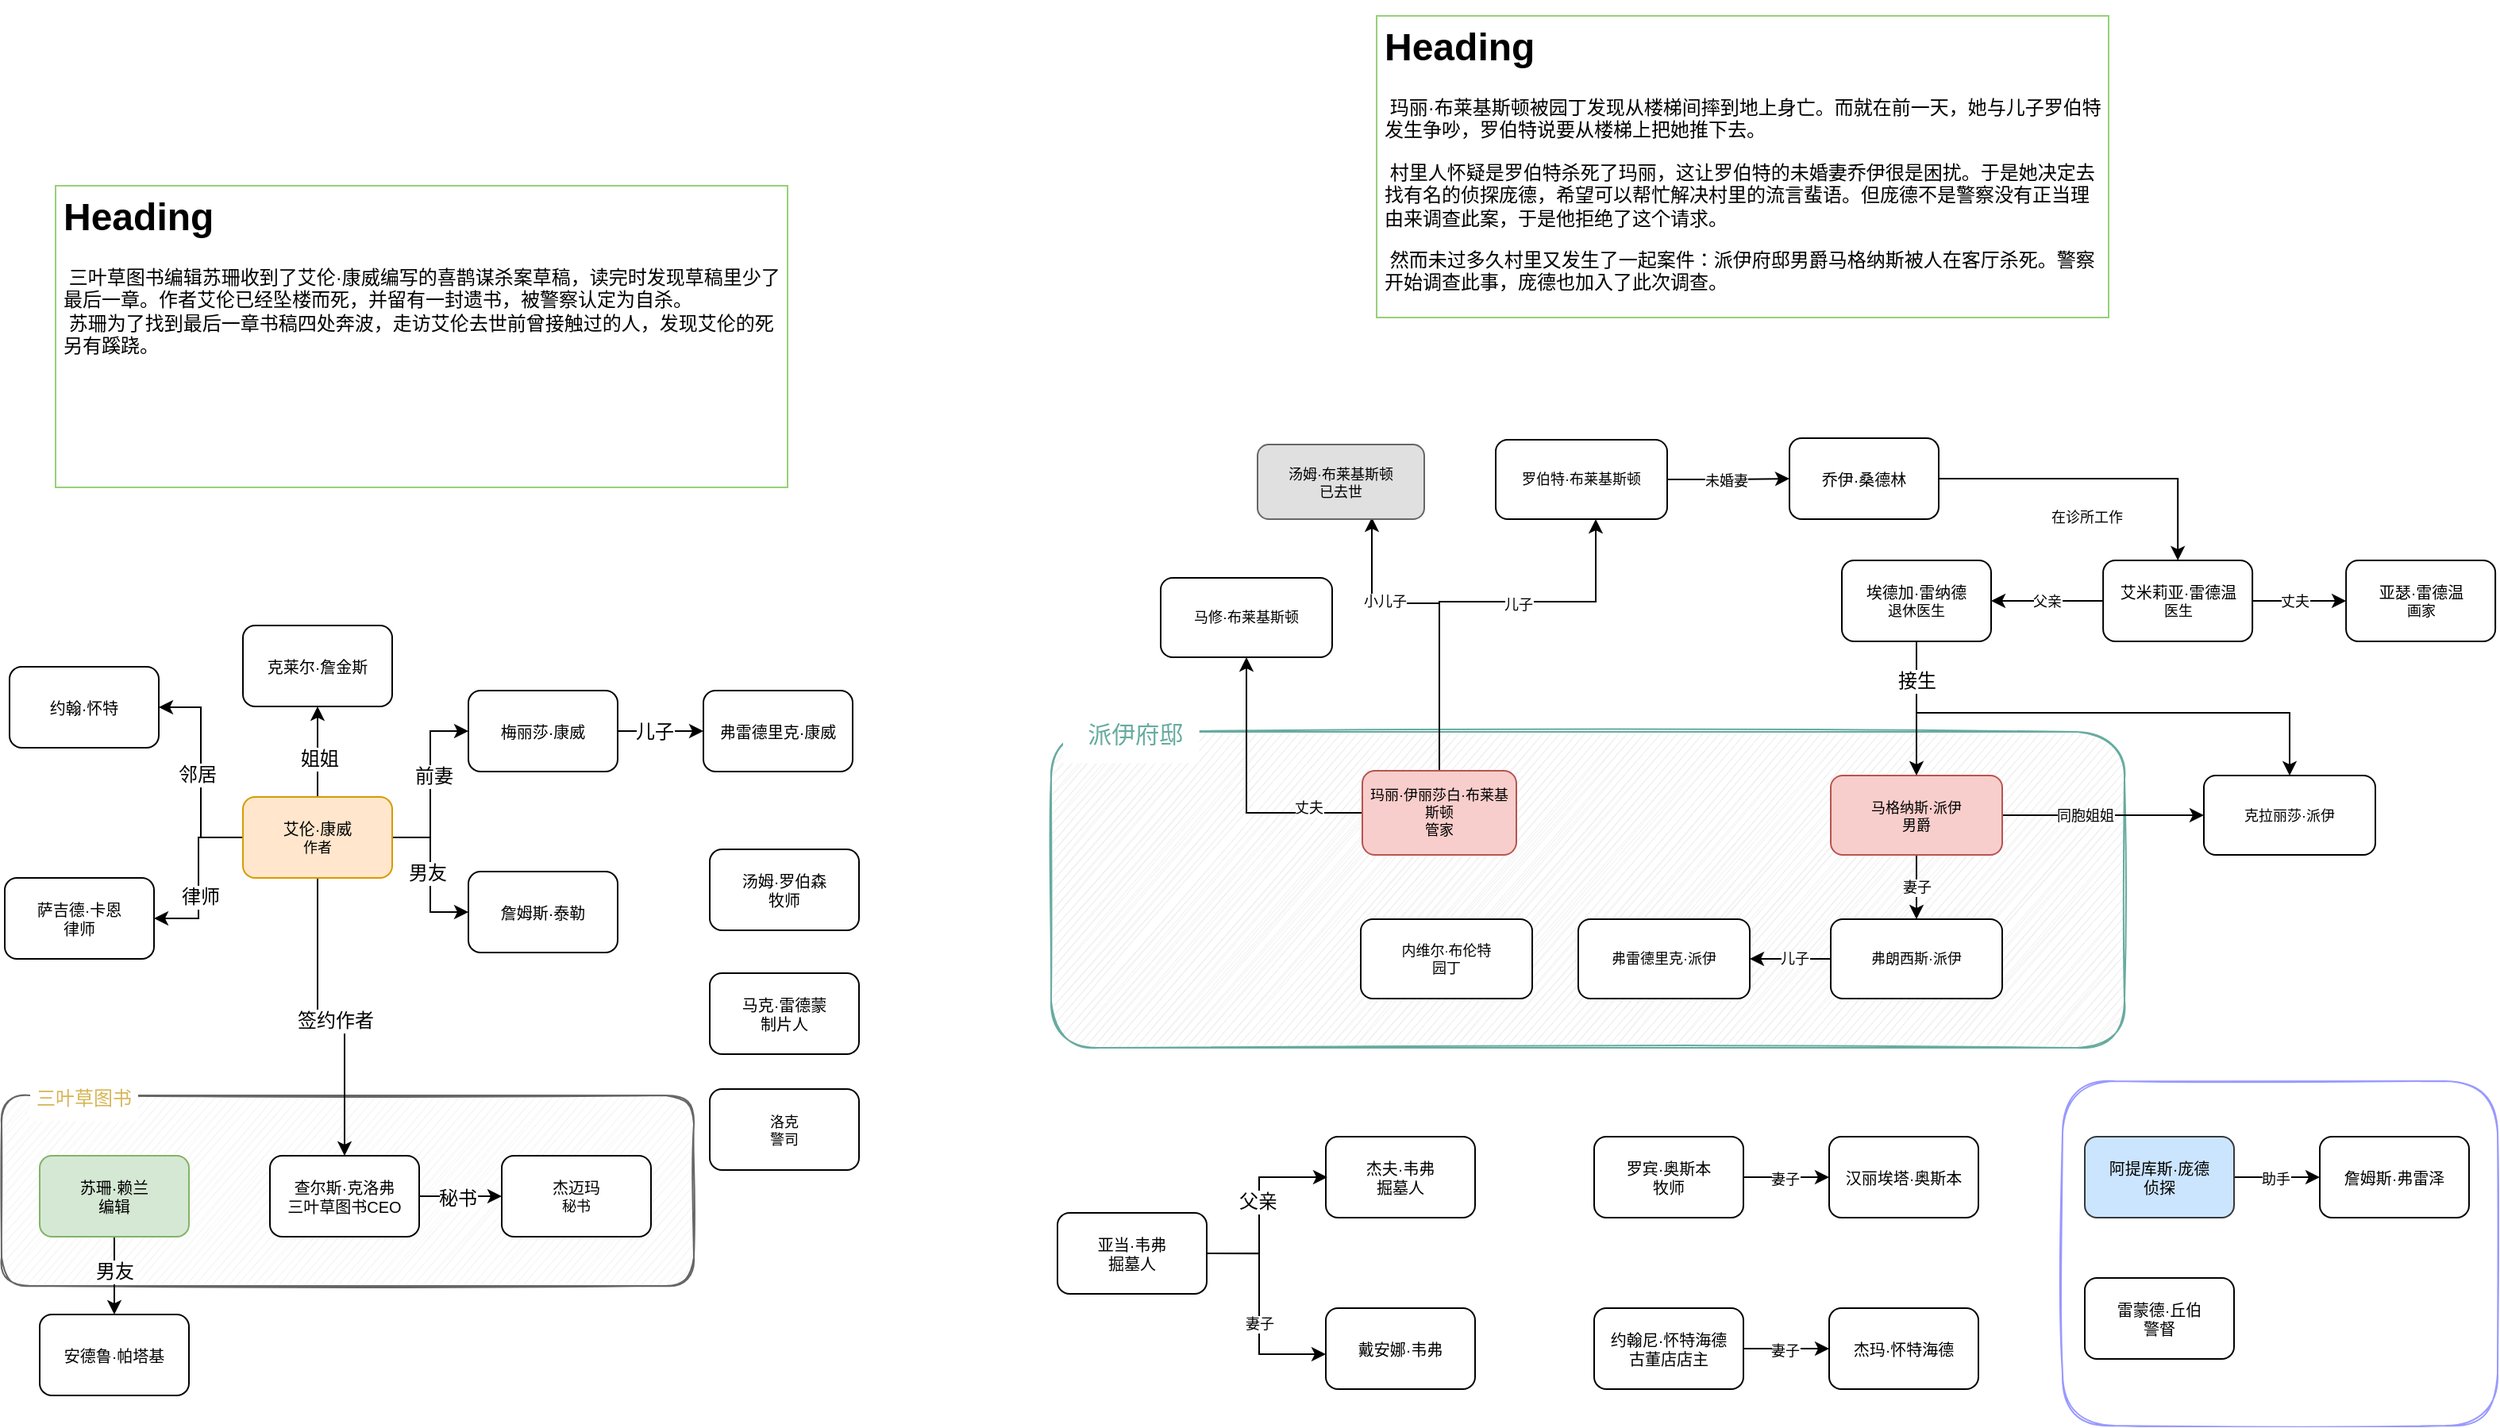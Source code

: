 <mxfile version="16.4.7" type="github">
  <diagram id="kHkTU6xeaGpGSH-ghrDY" name="Page-1">
    <mxGraphModel dx="2148" dy="864" grid="0" gridSize="10" guides="1" tooltips="1" connect="1" arrows="1" fold="1" page="1" pageScale="1" pageWidth="827" pageHeight="1169" math="0" shadow="0">
      <root>
        <mxCell id="0" />
        <mxCell id="1" parent="0" />
        <mxCell id="qSFVLpms0hrkaBnBQ-_W-104" value="" style="rounded=1;whiteSpace=wrap;html=1;shadow=0;glass=0;labelBackgroundColor=none;sketch=1;fontSize=12;strokeColor=#666666;fillColor=#f5f5f5;fontColor=#333333;" parent="1" vertex="1">
          <mxGeometry x="-797" y="733" width="436" height="120" as="geometry" />
        </mxCell>
        <mxCell id="qSFVLpms0hrkaBnBQ-_W-75" value="" style="rounded=1;whiteSpace=wrap;html=1;shadow=0;glass=0;labelBackgroundColor=none;sketch=1;fontSize=12;fontColor=#000000;strokeColor=#9999FF;fillColor=default;gradientColor=none;" parent="1" vertex="1">
          <mxGeometry x="501" y="724" width="274" height="217" as="geometry" />
        </mxCell>
        <mxCell id="qSFVLpms0hrkaBnBQ-_W-59" value="" style="rounded=1;whiteSpace=wrap;html=1;shadow=0;glass=0;labelBackgroundColor=none;sketch=1;fontSize=9;fillColor=#eeeeee;strokeColor=#67AB9F;fontColor=#67AB9F;" parent="1" vertex="1">
          <mxGeometry x="-136" y="504" width="676" height="199" as="geometry" />
        </mxCell>
        <mxCell id="qSFVLpms0hrkaBnBQ-_W-4" value="" style="edgeStyle=orthogonalEdgeStyle;rounded=0;orthogonalLoop=1;jettySize=auto;html=1;fontSize=9;" parent="1" source="qSFVLpms0hrkaBnBQ-_W-1" target="qSFVLpms0hrkaBnBQ-_W-3" edge="1">
          <mxGeometry relative="1" as="geometry" />
        </mxCell>
        <mxCell id="qSFVLpms0hrkaBnBQ-_W-5" value="妻子" style="edgeLabel;html=1;align=center;verticalAlign=middle;resizable=0;points=[];fontSize=9;" parent="qSFVLpms0hrkaBnBQ-_W-4" vertex="1" connectable="0">
          <mxGeometry x="0.061" y="-1" relative="1" as="geometry">
            <mxPoint x="1" y="-1" as="offset" />
          </mxGeometry>
        </mxCell>
        <mxCell id="qSFVLpms0hrkaBnBQ-_W-10" value="" style="edgeStyle=orthogonalEdgeStyle;rounded=0;orthogonalLoop=1;jettySize=auto;html=1;fontSize=9;" parent="1" source="qSFVLpms0hrkaBnBQ-_W-1" target="qSFVLpms0hrkaBnBQ-_W-9" edge="1">
          <mxGeometry relative="1" as="geometry" />
        </mxCell>
        <mxCell id="qSFVLpms0hrkaBnBQ-_W-11" value="同胞姐姐" style="edgeLabel;html=1;align=center;verticalAlign=middle;resizable=0;points=[];fontSize=9;" parent="qSFVLpms0hrkaBnBQ-_W-10" vertex="1" connectable="0">
          <mxGeometry x="-0.18" relative="1" as="geometry">
            <mxPoint as="offset" />
          </mxGeometry>
        </mxCell>
        <mxCell id="qSFVLpms0hrkaBnBQ-_W-1" value="&lt;span style=&quot;text-align: left; font-size: 9px;&quot;&gt;马格纳斯·派伊&lt;br style=&quot;font-size: 9px;&quot;&gt;男爵&lt;br style=&quot;font-size: 9px;&quot;&gt;&lt;/span&gt;" style="rounded=1;whiteSpace=wrap;html=1;sketch=0;fillColor=#f8cecc;strokeColor=#b85450;shadow=0;glass=0;fontSize=9;" parent="1" vertex="1">
          <mxGeometry x="355" y="531.5" width="108" height="50" as="geometry" />
        </mxCell>
        <mxCell id="qSFVLpms0hrkaBnBQ-_W-7" value="" style="edgeStyle=orthogonalEdgeStyle;rounded=0;orthogonalLoop=1;jettySize=auto;html=1;fontSize=9;" parent="1" source="qSFVLpms0hrkaBnBQ-_W-3" target="qSFVLpms0hrkaBnBQ-_W-6" edge="1">
          <mxGeometry relative="1" as="geometry" />
        </mxCell>
        <mxCell id="qSFVLpms0hrkaBnBQ-_W-8" value="儿子" style="edgeLabel;html=1;align=center;verticalAlign=middle;resizable=0;points=[];fontSize=9;" parent="qSFVLpms0hrkaBnBQ-_W-7" vertex="1" connectable="0">
          <mxGeometry x="-0.102" y="3" relative="1" as="geometry">
            <mxPoint y="-3" as="offset" />
          </mxGeometry>
        </mxCell>
        <mxCell id="qSFVLpms0hrkaBnBQ-_W-3" value="&lt;span style=&quot;text-align: left; font-size: 9px;&quot;&gt;弗朗西斯·派伊&lt;br style=&quot;font-size: 9px;&quot;&gt;&lt;/span&gt;" style="rounded=1;whiteSpace=wrap;html=1;sketch=0;shadow=0;glass=0;fontSize=9;" parent="1" vertex="1">
          <mxGeometry x="355" y="622" width="108" height="50" as="geometry" />
        </mxCell>
        <mxCell id="qSFVLpms0hrkaBnBQ-_W-6" value="&lt;span style=&quot;text-align: left; font-size: 9px;&quot;&gt;弗雷德里克·派伊&lt;br style=&quot;font-size: 9px;&quot;&gt;&lt;/span&gt;" style="rounded=1;whiteSpace=wrap;html=1;sketch=0;shadow=0;glass=0;fontSize=9;" parent="1" vertex="1">
          <mxGeometry x="196" y="622" width="108" height="50" as="geometry" />
        </mxCell>
        <mxCell id="qSFVLpms0hrkaBnBQ-_W-9" value="&lt;span style=&quot;text-align: left; font-size: 9px;&quot;&gt;克拉丽莎·派伊&lt;br style=&quot;font-size: 9px;&quot;&gt;&lt;/span&gt;" style="rounded=1;whiteSpace=wrap;html=1;sketch=0;shadow=0;glass=0;fontSize=9;" parent="1" vertex="1">
          <mxGeometry x="590" y="531.5" width="108" height="50" as="geometry" />
        </mxCell>
        <mxCell id="qSFVLpms0hrkaBnBQ-_W-16" value="" style="edgeStyle=orthogonalEdgeStyle;rounded=0;orthogonalLoop=1;jettySize=auto;html=1;fontSize=9;" parent="1" source="qSFVLpms0hrkaBnBQ-_W-12" target="qSFVLpms0hrkaBnBQ-_W-13" edge="1">
          <mxGeometry relative="1" as="geometry" />
        </mxCell>
        <mxCell id="qSFVLpms0hrkaBnBQ-_W-17" value="丈夫" style="edgeLabel;html=1;align=center;verticalAlign=middle;resizable=0;points=[];fontSize=9;" parent="qSFVLpms0hrkaBnBQ-_W-16" vertex="1" connectable="0">
          <mxGeometry x="-0.131" y="2" relative="1" as="geometry">
            <mxPoint x="41" y="-2" as="offset" />
          </mxGeometry>
        </mxCell>
        <mxCell id="qSFVLpms0hrkaBnBQ-_W-19" value="" style="edgeStyle=orthogonalEdgeStyle;rounded=0;orthogonalLoop=1;jettySize=auto;html=1;fontSize=9;" parent="1" source="qSFVLpms0hrkaBnBQ-_W-12" target="qSFVLpms0hrkaBnBQ-_W-14" edge="1">
          <mxGeometry relative="1" as="geometry">
            <Array as="points">
              <mxPoint x="109" y="422" />
              <mxPoint x="207" y="422" />
            </Array>
          </mxGeometry>
        </mxCell>
        <mxCell id="qSFVLpms0hrkaBnBQ-_W-20" value="儿子" style="edgeLabel;html=1;align=center;verticalAlign=middle;resizable=0;points=[];fontSize=9;" parent="qSFVLpms0hrkaBnBQ-_W-19" vertex="1" connectable="0">
          <mxGeometry x="-0.051" y="-2" relative="1" as="geometry">
            <mxPoint x="34" as="offset" />
          </mxGeometry>
        </mxCell>
        <mxCell id="qSFVLpms0hrkaBnBQ-_W-61" style="edgeStyle=orthogonalEdgeStyle;rounded=0;orthogonalLoop=1;jettySize=auto;html=1;fontSize=9;fontColor=default;" parent="1" source="qSFVLpms0hrkaBnBQ-_W-12" edge="1">
          <mxGeometry relative="1" as="geometry">
            <mxPoint x="66" y="369" as="targetPoint" />
            <Array as="points">
              <mxPoint x="109" y="423" />
              <mxPoint x="66" y="423" />
            </Array>
          </mxGeometry>
        </mxCell>
        <mxCell id="qSFVLpms0hrkaBnBQ-_W-62" value="小儿子" style="edgeLabel;html=1;align=center;verticalAlign=middle;resizable=0;points=[];fontSize=9;fontColor=default;" parent="qSFVLpms0hrkaBnBQ-_W-61" vertex="1" connectable="0">
          <mxGeometry x="0.18" y="-5" relative="1" as="geometry">
            <mxPoint x="-21" y="4" as="offset" />
          </mxGeometry>
        </mxCell>
        <mxCell id="qSFVLpms0hrkaBnBQ-_W-12" value="&lt;span style=&quot;text-align: left; font-size: 9px;&quot;&gt;玛丽·伊丽莎白·布莱基斯顿&lt;br style=&quot;font-size: 9px;&quot;&gt;管家&lt;br style=&quot;font-size: 9px;&quot;&gt;&lt;/span&gt;" style="rounded=1;whiteSpace=wrap;html=1;sketch=0;fillColor=#f8cecc;strokeColor=#b85450;shadow=0;glass=0;fontColor=default;fontSize=9;" parent="1" vertex="1">
          <mxGeometry x="60" y="528.5" width="97" height="53" as="geometry" />
        </mxCell>
        <mxCell id="qSFVLpms0hrkaBnBQ-_W-13" value="&lt;span style=&quot;text-align: left; font-size: 9px;&quot;&gt;马修·布莱基斯顿&lt;br style=&quot;font-size: 9px;&quot;&gt;&lt;/span&gt;" style="rounded=1;whiteSpace=wrap;html=1;sketch=0;shadow=0;glass=0;fontSize=9;" parent="1" vertex="1">
          <mxGeometry x="-67" y="407" width="108" height="50" as="geometry" />
        </mxCell>
        <mxCell id="qSFVLpms0hrkaBnBQ-_W-29" value="" style="edgeStyle=orthogonalEdgeStyle;rounded=0;orthogonalLoop=1;jettySize=auto;html=1;fontSize=9;fontColor=default;" parent="1" source="qSFVLpms0hrkaBnBQ-_W-14" target="qSFVLpms0hrkaBnBQ-_W-28" edge="1">
          <mxGeometry relative="1" as="geometry" />
        </mxCell>
        <mxCell id="qSFVLpms0hrkaBnBQ-_W-30" value="未婚妻" style="edgeLabel;html=1;align=center;verticalAlign=middle;resizable=0;points=[];fontSize=9;fontColor=default;" parent="qSFVLpms0hrkaBnBQ-_W-29" vertex="1" connectable="0">
          <mxGeometry x="0.148" y="-2" relative="1" as="geometry">
            <mxPoint x="-7" y="-1" as="offset" />
          </mxGeometry>
        </mxCell>
        <mxCell id="qSFVLpms0hrkaBnBQ-_W-14" value="&lt;span style=&quot;text-align: left; font-size: 9px;&quot;&gt;罗伯特·布莱基斯顿&lt;br style=&quot;font-size: 9px;&quot;&gt;&lt;/span&gt;" style="rounded=1;whiteSpace=wrap;html=1;sketch=0;shadow=0;glass=0;fontSize=9;" parent="1" vertex="1">
          <mxGeometry x="144" y="320" width="108" height="50" as="geometry" />
        </mxCell>
        <mxCell id="qSFVLpms0hrkaBnBQ-_W-15" value="&lt;span style=&quot;text-align: left; font-size: 9px;&quot;&gt;汤姆·布莱基斯顿&lt;br style=&quot;font-size: 9px;&quot;&gt;已去世&lt;br style=&quot;font-size: 9px;&quot;&gt;&lt;/span&gt;" style="rounded=1;whiteSpace=wrap;html=1;sketch=0;fillColor=#E0E0E0;strokeColor=#666666;shadow=0;glass=0;gradientColor=none;fontSize=9;" parent="1" vertex="1">
          <mxGeometry x="-6" y="323" width="105" height="47" as="geometry" />
        </mxCell>
        <mxCell id="qSFVLpms0hrkaBnBQ-_W-21" value="&lt;span style=&quot;font-family: &amp;quot;helvetica neue&amp;quot;, helvetica, arial, &amp;quot;pingfang sc&amp;quot;, &amp;quot;hiragino sans gb&amp;quot;, &amp;quot;heiti sc&amp;quot;, &amp;quot;microsoft yahei&amp;quot;, &amp;quot;wenquanyi micro hei&amp;quot;, sans-serif; font-size: 9px; text-indent: 40px;&quot;&gt;内维尔·布伦特&lt;br style=&quot;font-size: 9px;&quot;&gt;&lt;/span&gt;&lt;span style=&quot;text-align: left; font-size: 9px;&quot;&gt;园丁&lt;br style=&quot;font-size: 9px;&quot;&gt;&lt;/span&gt;" style="rounded=1;whiteSpace=wrap;html=1;sketch=0;shadow=0;glass=0;fontSize=9;fontColor=default;labelBackgroundColor=none;" parent="1" vertex="1">
          <mxGeometry x="59" y="622" width="108" height="50" as="geometry" />
        </mxCell>
        <mxCell id="qSFVLpms0hrkaBnBQ-_W-22" value="&lt;span style=&quot;text-align: left&quot;&gt;&lt;font size=&quot;1&quot;&gt;杰夫·韦弗&lt;br&gt;掘墓人&lt;/font&gt;&lt;br style=&quot;font-size: 9px&quot;&gt;&lt;/span&gt;" style="rounded=1;whiteSpace=wrap;html=1;sketch=0;shadow=0;glass=0;fontSize=9;" parent="1" vertex="1">
          <mxGeometry x="37" y="759" width="94" height="51" as="geometry" />
        </mxCell>
        <mxCell id="qSFVLpms0hrkaBnBQ-_W-26" value="" style="edgeStyle=orthogonalEdgeStyle;rounded=0;orthogonalLoop=1;jettySize=auto;html=1;fontSize=9;fontColor=default;" parent="1" source="qSFVLpms0hrkaBnBQ-_W-23" target="qSFVLpms0hrkaBnBQ-_W-24" edge="1">
          <mxGeometry relative="1" as="geometry">
            <Array as="points">
              <mxPoint x="-5" y="833" />
              <mxPoint x="-5" y="896" />
            </Array>
          </mxGeometry>
        </mxCell>
        <mxCell id="qSFVLpms0hrkaBnBQ-_W-27" value="妻子" style="edgeLabel;html=1;align=center;verticalAlign=middle;resizable=0;points=[];fontSize=9;fontColor=default;" parent="qSFVLpms0hrkaBnBQ-_W-26" vertex="1" connectable="0">
          <mxGeometry x="0.226" y="1" relative="1" as="geometry">
            <mxPoint x="-1" y="-8" as="offset" />
          </mxGeometry>
        </mxCell>
        <mxCell id="qSFVLpms0hrkaBnBQ-_W-67" style="edgeStyle=orthogonalEdgeStyle;rounded=0;orthogonalLoop=1;jettySize=auto;html=1;entryX=0;entryY=0.5;entryDx=0;entryDy=0;fontSize=12;fontColor=#67AB9F;" parent="1" edge="1">
          <mxGeometry relative="1" as="geometry">
            <mxPoint x="-37.0" y="832.556" as="sourcePoint" />
            <mxPoint x="38" y="784.5" as="targetPoint" />
            <Array as="points">
              <mxPoint x="-5" y="833" />
              <mxPoint x="-5" y="785" />
            </Array>
          </mxGeometry>
        </mxCell>
        <mxCell id="qSFVLpms0hrkaBnBQ-_W-68" value="父亲" style="edgeLabel;html=1;align=center;verticalAlign=middle;resizable=0;points=[];fontSize=12;fontColor=#000000;" parent="qSFVLpms0hrkaBnBQ-_W-67" vertex="1" connectable="0">
          <mxGeometry x="0.039" y="1" relative="1" as="geometry">
            <mxPoint y="-1" as="offset" />
          </mxGeometry>
        </mxCell>
        <mxCell id="qSFVLpms0hrkaBnBQ-_W-23" value="&lt;span style=&quot;text-align: left&quot;&gt;&lt;font size=&quot;1&quot;&gt;亚当·韦弗&lt;br&gt;掘墓人&lt;/font&gt;&lt;br style=&quot;font-size: 9px&quot;&gt;&lt;/span&gt;" style="rounded=1;whiteSpace=wrap;html=1;sketch=0;shadow=0;glass=0;fontSize=9;" parent="1" vertex="1">
          <mxGeometry x="-132" y="807" width="94" height="51" as="geometry" />
        </mxCell>
        <mxCell id="qSFVLpms0hrkaBnBQ-_W-24" value="&lt;span style=&quot;text-align: left&quot;&gt;&lt;font size=&quot;1&quot;&gt;戴安娜·韦弗&lt;/font&gt;&lt;br style=&quot;font-size: 9px&quot;&gt;&lt;/span&gt;" style="rounded=1;whiteSpace=wrap;html=1;sketch=0;shadow=0;glass=0;fontSize=9;" parent="1" vertex="1">
          <mxGeometry x="37" y="867" width="94" height="51" as="geometry" />
        </mxCell>
        <mxCell id="qSFVLpms0hrkaBnBQ-_W-48" style="edgeStyle=orthogonalEdgeStyle;rounded=0;orthogonalLoop=1;jettySize=auto;html=1;fontSize=9;fontColor=default;" parent="1" source="qSFVLpms0hrkaBnBQ-_W-28" target="qSFVLpms0hrkaBnBQ-_W-37" edge="1">
          <mxGeometry relative="1" as="geometry" />
        </mxCell>
        <mxCell id="qSFVLpms0hrkaBnBQ-_W-49" value="在诊所工作" style="edgeLabel;html=1;align=center;verticalAlign=middle;resizable=0;points=[];fontSize=9;fontColor=default;" parent="qSFVLpms0hrkaBnBQ-_W-48" vertex="1" connectable="0">
          <mxGeometry x="-0.054" y="3" relative="1" as="geometry">
            <mxPoint x="-3" y="27" as="offset" />
          </mxGeometry>
        </mxCell>
        <mxCell id="qSFVLpms0hrkaBnBQ-_W-28" value="&lt;span style=&quot;text-align: left&quot;&gt;&lt;font size=&quot;1&quot;&gt;乔伊·桑德林&lt;/font&gt;&lt;br style=&quot;font-size: 9px&quot;&gt;&lt;/span&gt;" style="rounded=1;whiteSpace=wrap;html=1;sketch=0;shadow=0;glass=0;fontSize=9;" parent="1" vertex="1">
          <mxGeometry x="329" y="319" width="94" height="51" as="geometry" />
        </mxCell>
        <mxCell id="qSFVLpms0hrkaBnBQ-_W-33" value="" style="edgeStyle=orthogonalEdgeStyle;rounded=0;orthogonalLoop=1;jettySize=auto;html=1;fontSize=9;fontColor=default;" parent="1" source="qSFVLpms0hrkaBnBQ-_W-35" target="qSFVLpms0hrkaBnBQ-_W-36" edge="1">
          <mxGeometry relative="1" as="geometry" />
        </mxCell>
        <mxCell id="qSFVLpms0hrkaBnBQ-_W-34" value="妻子" style="edgeLabel;html=1;align=center;verticalAlign=middle;resizable=0;points=[];fontSize=9;fontColor=default;" parent="qSFVLpms0hrkaBnBQ-_W-33" vertex="1" connectable="0">
          <mxGeometry x="0.226" y="1" relative="1" as="geometry">
            <mxPoint x="-7" y="2" as="offset" />
          </mxGeometry>
        </mxCell>
        <mxCell id="qSFVLpms0hrkaBnBQ-_W-35" value="&lt;span style=&quot;text-align: left&quot;&gt;&lt;font size=&quot;1&quot;&gt;罗宾·奥斯本&lt;br&gt;牧师&lt;/font&gt;&lt;br style=&quot;font-size: 9px&quot;&gt;&lt;/span&gt;" style="rounded=1;whiteSpace=wrap;html=1;sketch=0;shadow=0;glass=0;fontSize=9;" parent="1" vertex="1">
          <mxGeometry x="206" y="759" width="94" height="51" as="geometry" />
        </mxCell>
        <mxCell id="qSFVLpms0hrkaBnBQ-_W-36" value="&lt;span style=&quot;text-align: left&quot;&gt;&lt;font size=&quot;1&quot;&gt;汉丽埃塔·奥斯本&lt;/font&gt;&lt;br style=&quot;font-size: 9px&quot;&gt;&lt;/span&gt;" style="rounded=1;whiteSpace=wrap;html=1;sketch=0;shadow=0;glass=0;fontSize=9;" parent="1" vertex="1">
          <mxGeometry x="354" y="759" width="94" height="51" as="geometry" />
        </mxCell>
        <mxCell id="qSFVLpms0hrkaBnBQ-_W-39" value="" style="edgeStyle=orthogonalEdgeStyle;rounded=0;orthogonalLoop=1;jettySize=auto;html=1;fontSize=9;fontColor=default;" parent="1" source="qSFVLpms0hrkaBnBQ-_W-37" target="qSFVLpms0hrkaBnBQ-_W-38" edge="1">
          <mxGeometry relative="1" as="geometry" />
        </mxCell>
        <mxCell id="qSFVLpms0hrkaBnBQ-_W-43" value="父亲" style="edgeLabel;html=1;align=center;verticalAlign=middle;resizable=0;points=[];fontSize=9;fontColor=default;" parent="qSFVLpms0hrkaBnBQ-_W-39" vertex="1" connectable="0">
          <mxGeometry x="0.048" y="2" relative="1" as="geometry">
            <mxPoint x="1" y="-2" as="offset" />
          </mxGeometry>
        </mxCell>
        <mxCell id="qSFVLpms0hrkaBnBQ-_W-41" value="" style="edgeStyle=orthogonalEdgeStyle;rounded=0;orthogonalLoop=1;jettySize=auto;html=1;fontSize=9;fontColor=default;" parent="1" source="qSFVLpms0hrkaBnBQ-_W-37" target="qSFVLpms0hrkaBnBQ-_W-40" edge="1">
          <mxGeometry relative="1" as="geometry" />
        </mxCell>
        <mxCell id="qSFVLpms0hrkaBnBQ-_W-42" value="丈夫" style="edgeLabel;html=1;align=center;verticalAlign=middle;resizable=0;points=[];fontSize=9;fontColor=default;" parent="qSFVLpms0hrkaBnBQ-_W-41" vertex="1" connectable="0">
          <mxGeometry x="-0.205" y="-1" relative="1" as="geometry">
            <mxPoint x="3" y="-1" as="offset" />
          </mxGeometry>
        </mxCell>
        <mxCell id="qSFVLpms0hrkaBnBQ-_W-37" value="&lt;span style=&quot;text-align: left&quot;&gt;&lt;font size=&quot;1&quot;&gt;艾米莉亚·雷德温&lt;br&gt;&lt;/font&gt;医生&lt;br style=&quot;font-size: 9px&quot;&gt;&lt;/span&gt;" style="rounded=1;whiteSpace=wrap;html=1;sketch=0;shadow=0;glass=0;fontSize=9;" parent="1" vertex="1">
          <mxGeometry x="526.56" y="396" width="94" height="51" as="geometry" />
        </mxCell>
        <mxCell id="qSFVLpms0hrkaBnBQ-_W-50" value="" style="edgeStyle=orthogonalEdgeStyle;rounded=0;orthogonalLoop=1;jettySize=auto;html=1;fontSize=9;fontColor=default;" parent="1" source="qSFVLpms0hrkaBnBQ-_W-38" target="qSFVLpms0hrkaBnBQ-_W-1" edge="1">
          <mxGeometry relative="1" as="geometry" />
        </mxCell>
        <mxCell id="qSFVLpms0hrkaBnBQ-_W-65" style="edgeStyle=orthogonalEdgeStyle;rounded=0;orthogonalLoop=1;jettySize=auto;html=1;fontSize=15;fontColor=default;" parent="1" source="qSFVLpms0hrkaBnBQ-_W-38" target="qSFVLpms0hrkaBnBQ-_W-9" edge="1">
          <mxGeometry relative="1" as="geometry">
            <Array as="points">
              <mxPoint x="409" y="492" />
              <mxPoint x="644" y="492" />
            </Array>
          </mxGeometry>
        </mxCell>
        <mxCell id="qSFVLpms0hrkaBnBQ-_W-66" value="接生" style="edgeLabel;html=1;align=center;verticalAlign=middle;resizable=0;points=[];fontSize=12;fontColor=default;" parent="qSFVLpms0hrkaBnBQ-_W-65" vertex="1" connectable="0">
          <mxGeometry x="-0.929" y="2" relative="1" as="geometry">
            <mxPoint x="-2" y="13" as="offset" />
          </mxGeometry>
        </mxCell>
        <mxCell id="qSFVLpms0hrkaBnBQ-_W-38" value="&lt;span style=&quot;text-align: left&quot;&gt;&lt;font size=&quot;1&quot;&gt;埃德加·雷纳德&lt;br&gt;&lt;/font&gt;退休医生&lt;br style=&quot;font-size: 9px&quot;&gt;&lt;/span&gt;" style="rounded=1;whiteSpace=wrap;html=1;sketch=0;shadow=0;glass=0;fontSize=9;" parent="1" vertex="1">
          <mxGeometry x="362" y="396" width="94" height="51" as="geometry" />
        </mxCell>
        <mxCell id="qSFVLpms0hrkaBnBQ-_W-40" value="&lt;span style=&quot;text-align: left&quot;&gt;&lt;font size=&quot;1&quot;&gt;亚瑟·雷德温&lt;br&gt;&lt;/font&gt;画家&lt;br style=&quot;font-size: 9px&quot;&gt;&lt;/span&gt;" style="rounded=1;whiteSpace=wrap;html=1;sketch=0;shadow=0;glass=0;fontSize=9;" parent="1" vertex="1">
          <mxGeometry x="679.56" y="396" width="94" height="51" as="geometry" />
        </mxCell>
        <mxCell id="qSFVLpms0hrkaBnBQ-_W-44" value="" style="edgeStyle=orthogonalEdgeStyle;rounded=0;orthogonalLoop=1;jettySize=auto;html=1;fontSize=9;fontColor=default;" parent="1" source="qSFVLpms0hrkaBnBQ-_W-46" target="qSFVLpms0hrkaBnBQ-_W-47" edge="1">
          <mxGeometry relative="1" as="geometry" />
        </mxCell>
        <mxCell id="qSFVLpms0hrkaBnBQ-_W-45" value="妻子" style="edgeLabel;html=1;align=center;verticalAlign=middle;resizable=0;points=[];fontSize=9;fontColor=default;" parent="qSFVLpms0hrkaBnBQ-_W-44" vertex="1" connectable="0">
          <mxGeometry x="0.226" y="1" relative="1" as="geometry">
            <mxPoint x="-7" y="2" as="offset" />
          </mxGeometry>
        </mxCell>
        <mxCell id="qSFVLpms0hrkaBnBQ-_W-46" value="&lt;span style=&quot;text-align: left&quot;&gt;&lt;font size=&quot;1&quot;&gt;约翰尼·怀特海德&lt;br&gt;古董店店主&lt;/font&gt;&lt;br style=&quot;font-size: 9px&quot;&gt;&lt;/span&gt;" style="rounded=1;whiteSpace=wrap;html=1;sketch=0;shadow=0;glass=0;fontSize=9;" parent="1" vertex="1">
          <mxGeometry x="206" y="867" width="94" height="51" as="geometry" />
        </mxCell>
        <mxCell id="qSFVLpms0hrkaBnBQ-_W-47" value="&lt;span style=&quot;text-align: left&quot;&gt;&lt;font size=&quot;1&quot;&gt;杰玛·怀特海德&lt;/font&gt;&lt;br style=&quot;font-size: 9px&quot;&gt;&lt;/span&gt;" style="rounded=1;whiteSpace=wrap;html=1;sketch=0;shadow=0;glass=0;fontSize=9;" parent="1" vertex="1">
          <mxGeometry x="354" y="867" width="94" height="51" as="geometry" />
        </mxCell>
        <mxCell id="qSFVLpms0hrkaBnBQ-_W-63" value="&amp;nbsp;派伊府邸" style="text;html=1;align=center;verticalAlign=middle;whiteSpace=wrap;rounded=0;shadow=0;glass=0;labelBackgroundColor=none;sketch=1;fontSize=15;fillColor=default;fontColor=#67AB9F;" parent="1" vertex="1">
          <mxGeometry x="-128" y="488" width="86" height="34" as="geometry" />
        </mxCell>
        <mxCell id="qSFVLpms0hrkaBnBQ-_W-70" value="" style="edgeStyle=orthogonalEdgeStyle;rounded=0;orthogonalLoop=1;jettySize=auto;html=1;fontSize=9;fontColor=default;" parent="1" source="qSFVLpms0hrkaBnBQ-_W-72" target="qSFVLpms0hrkaBnBQ-_W-73" edge="1">
          <mxGeometry relative="1" as="geometry" />
        </mxCell>
        <mxCell id="qSFVLpms0hrkaBnBQ-_W-71" value="助手" style="edgeLabel;html=1;align=center;verticalAlign=middle;resizable=0;points=[];fontSize=9;fontColor=default;" parent="qSFVLpms0hrkaBnBQ-_W-70" vertex="1" connectable="0">
          <mxGeometry x="0.226" y="1" relative="1" as="geometry">
            <mxPoint x="-7" y="2" as="offset" />
          </mxGeometry>
        </mxCell>
        <mxCell id="qSFVLpms0hrkaBnBQ-_W-72" value="&lt;span style=&quot;text-align: left&quot;&gt;&lt;font size=&quot;1&quot;&gt;阿提库斯·庞德&lt;br&gt;侦探&lt;/font&gt;&lt;br style=&quot;font-size: 9px&quot;&gt;&lt;/span&gt;" style="rounded=1;whiteSpace=wrap;html=1;sketch=0;shadow=0;glass=0;fontSize=9;fillColor=#cce5ff;strokeColor=#36393d;" parent="1" vertex="1">
          <mxGeometry x="515" y="759" width="94" height="51" as="geometry" />
        </mxCell>
        <mxCell id="qSFVLpms0hrkaBnBQ-_W-73" value="&lt;span style=&quot;text-align: left&quot;&gt;&lt;font size=&quot;1&quot;&gt;詹姆斯·弗雷泽&lt;/font&gt;&lt;br style=&quot;font-size: 9px&quot;&gt;&lt;/span&gt;" style="rounded=1;whiteSpace=wrap;html=1;sketch=0;shadow=0;glass=0;fontSize=9;" parent="1" vertex="1">
          <mxGeometry x="663" y="759" width="94" height="51" as="geometry" />
        </mxCell>
        <mxCell id="qSFVLpms0hrkaBnBQ-_W-74" value="&lt;span style=&quot;text-align: left&quot;&gt;&lt;font size=&quot;1&quot;&gt;雷蒙德·丘伯&lt;br&gt;警督&lt;/font&gt;&lt;br style=&quot;font-size: 9px&quot;&gt;&lt;/span&gt;" style="rounded=1;whiteSpace=wrap;html=1;sketch=0;shadow=0;glass=0;fontSize=9;" parent="1" vertex="1">
          <mxGeometry x="515" y="848" width="94" height="51" as="geometry" />
        </mxCell>
        <mxCell id="qSFVLpms0hrkaBnBQ-_W-78" style="edgeStyle=orthogonalEdgeStyle;rounded=0;orthogonalLoop=1;jettySize=auto;html=1;entryX=0;entryY=0.5;entryDx=0;entryDy=0;fontSize=12;fontColor=#000000;" parent="1" source="qSFVLpms0hrkaBnBQ-_W-76" target="qSFVLpms0hrkaBnBQ-_W-77" edge="1">
          <mxGeometry relative="1" as="geometry" />
        </mxCell>
        <mxCell id="qSFVLpms0hrkaBnBQ-_W-82" value="前妻" style="edgeLabel;html=1;align=center;verticalAlign=middle;resizable=0;points=[];fontSize=12;fontColor=#000000;" parent="qSFVLpms0hrkaBnBQ-_W-78" vertex="1" connectable="0">
          <mxGeometry x="0.093" y="-2" relative="1" as="geometry">
            <mxPoint as="offset" />
          </mxGeometry>
        </mxCell>
        <mxCell id="qSFVLpms0hrkaBnBQ-_W-81" style="edgeStyle=orthogonalEdgeStyle;rounded=0;orthogonalLoop=1;jettySize=auto;html=1;entryX=0;entryY=0.5;entryDx=0;entryDy=0;fontSize=12;fontColor=#000000;" parent="1" source="qSFVLpms0hrkaBnBQ-_W-76" target="qSFVLpms0hrkaBnBQ-_W-80" edge="1">
          <mxGeometry relative="1" as="geometry" />
        </mxCell>
        <mxCell id="qSFVLpms0hrkaBnBQ-_W-83" value="男友" style="edgeLabel;html=1;align=center;verticalAlign=middle;resizable=0;points=[];fontSize=12;fontColor=#000000;" parent="qSFVLpms0hrkaBnBQ-_W-81" vertex="1" connectable="0">
          <mxGeometry x="-0.032" y="-2" relative="1" as="geometry">
            <mxPoint as="offset" />
          </mxGeometry>
        </mxCell>
        <mxCell id="qSFVLpms0hrkaBnBQ-_W-84" value="" style="edgeStyle=orthogonalEdgeStyle;rounded=0;orthogonalLoop=1;jettySize=auto;html=1;fontSize=12;fontColor=#000000;" parent="1" source="qSFVLpms0hrkaBnBQ-_W-76" target="qSFVLpms0hrkaBnBQ-_W-79" edge="1">
          <mxGeometry relative="1" as="geometry" />
        </mxCell>
        <mxCell id="qSFVLpms0hrkaBnBQ-_W-85" value="姐姐" style="edgeLabel;html=1;align=center;verticalAlign=middle;resizable=0;points=[];fontSize=12;fontColor=#000000;" parent="qSFVLpms0hrkaBnBQ-_W-84" vertex="1" connectable="0">
          <mxGeometry x="-0.158" y="-1" relative="1" as="geometry">
            <mxPoint as="offset" />
          </mxGeometry>
        </mxCell>
        <mxCell id="qSFVLpms0hrkaBnBQ-_W-98" value="" style="edgeStyle=orthogonalEdgeStyle;rounded=0;orthogonalLoop=1;jettySize=auto;html=1;fontSize=12;fontColor=#000000;entryX=1;entryY=0.5;entryDx=0;entryDy=0;" parent="1" source="qSFVLpms0hrkaBnBQ-_W-76" target="qSFVLpms0hrkaBnBQ-_W-97" edge="1">
          <mxGeometry relative="1" as="geometry" />
        </mxCell>
        <mxCell id="qSFVLpms0hrkaBnBQ-_W-99" value="邻居" style="edgeLabel;html=1;align=center;verticalAlign=middle;resizable=0;points=[];fontSize=12;fontColor=#000000;" parent="qSFVLpms0hrkaBnBQ-_W-98" vertex="1" connectable="0">
          <mxGeometry x="-0.053" y="3" relative="1" as="geometry">
            <mxPoint y="-2" as="offset" />
          </mxGeometry>
        </mxCell>
        <mxCell id="qSFVLpms0hrkaBnBQ-_W-108" style="edgeStyle=orthogonalEdgeStyle;rounded=0;orthogonalLoop=1;jettySize=auto;html=1;entryX=1;entryY=0.5;entryDx=0;entryDy=0;fontSize=12;fontColor=#000000;" parent="1" source="qSFVLpms0hrkaBnBQ-_W-76" target="qSFVLpms0hrkaBnBQ-_W-101" edge="1">
          <mxGeometry relative="1" as="geometry" />
        </mxCell>
        <mxCell id="qSFVLpms0hrkaBnBQ-_W-109" value="律师" style="edgeLabel;html=1;align=center;verticalAlign=middle;resizable=0;points=[];fontSize=12;fontColor=#000000;" parent="qSFVLpms0hrkaBnBQ-_W-108" vertex="1" connectable="0">
          <mxGeometry x="0.218" y="1" relative="1" as="geometry">
            <mxPoint as="offset" />
          </mxGeometry>
        </mxCell>
        <mxCell id="qSFVLpms0hrkaBnBQ-_W-111" style="edgeStyle=orthogonalEdgeStyle;rounded=0;orthogonalLoop=1;jettySize=auto;html=1;fontSize=12;fontColor=#000000;" parent="1" source="qSFVLpms0hrkaBnBQ-_W-76" target="qSFVLpms0hrkaBnBQ-_W-89" edge="1">
          <mxGeometry relative="1" as="geometry" />
        </mxCell>
        <mxCell id="qSFVLpms0hrkaBnBQ-_W-112" value="签约作者" style="edgeLabel;html=1;align=center;verticalAlign=middle;resizable=0;points=[];fontSize=12;fontColor=#000000;" parent="qSFVLpms0hrkaBnBQ-_W-111" vertex="1" connectable="0">
          <mxGeometry x="0.013" y="-2" relative="1" as="geometry">
            <mxPoint x="1" as="offset" />
          </mxGeometry>
        </mxCell>
        <mxCell id="qSFVLpms0hrkaBnBQ-_W-76" value="&lt;span style=&quot;text-align: left&quot;&gt;&lt;font size=&quot;1&quot;&gt;艾伦·康威&lt;br&gt;&lt;/font&gt;作者&lt;br style=&quot;font-size: 9px&quot;&gt;&lt;/span&gt;" style="rounded=1;whiteSpace=wrap;html=1;sketch=0;shadow=0;glass=0;fontSize=9;fillColor=#ffe6cc;strokeColor=#d79b00;" parent="1" vertex="1">
          <mxGeometry x="-645" y="545" width="94" height="51" as="geometry" />
        </mxCell>
        <mxCell id="qSFVLpms0hrkaBnBQ-_W-87" value="" style="edgeStyle=orthogonalEdgeStyle;rounded=0;orthogonalLoop=1;jettySize=auto;html=1;fontSize=12;fontColor=#000000;" parent="1" source="qSFVLpms0hrkaBnBQ-_W-77" target="qSFVLpms0hrkaBnBQ-_W-86" edge="1">
          <mxGeometry relative="1" as="geometry" />
        </mxCell>
        <mxCell id="qSFVLpms0hrkaBnBQ-_W-88" value="儿子" style="edgeLabel;html=1;align=center;verticalAlign=middle;resizable=0;points=[];fontSize=12;fontColor=#000000;" parent="qSFVLpms0hrkaBnBQ-_W-87" vertex="1" connectable="0">
          <mxGeometry x="-0.278" y="-1" relative="1" as="geometry">
            <mxPoint x="3" y="-1" as="offset" />
          </mxGeometry>
        </mxCell>
        <mxCell id="qSFVLpms0hrkaBnBQ-_W-77" value="&lt;span style=&quot;text-align: left&quot;&gt;&lt;font size=&quot;1&quot;&gt;梅丽莎·康威&lt;/font&gt;&lt;br style=&quot;font-size: 9px&quot;&gt;&lt;/span&gt;" style="rounded=1;whiteSpace=wrap;html=1;sketch=0;shadow=0;glass=0;fontSize=9;" parent="1" vertex="1">
          <mxGeometry x="-503" y="478" width="94" height="51" as="geometry" />
        </mxCell>
        <mxCell id="qSFVLpms0hrkaBnBQ-_W-79" value="&lt;span style=&quot;text-align: left&quot;&gt;&lt;font size=&quot;1&quot;&gt;克莱尔·詹金斯&lt;/font&gt;&lt;br style=&quot;font-size: 9px&quot;&gt;&lt;/span&gt;" style="rounded=1;whiteSpace=wrap;html=1;sketch=0;shadow=0;glass=0;fontSize=9;" parent="1" vertex="1">
          <mxGeometry x="-645" y="437" width="94" height="51" as="geometry" />
        </mxCell>
        <mxCell id="qSFVLpms0hrkaBnBQ-_W-80" value="&lt;span style=&quot;text-align: left&quot;&gt;&lt;font size=&quot;1&quot;&gt;詹姆斯·泰勒&lt;/font&gt;&lt;br style=&quot;font-size: 9px&quot;&gt;&lt;/span&gt;" style="rounded=1;whiteSpace=wrap;html=1;sketch=0;shadow=0;glass=0;fontSize=9;" parent="1" vertex="1">
          <mxGeometry x="-503" y="592" width="94" height="51" as="geometry" />
        </mxCell>
        <mxCell id="qSFVLpms0hrkaBnBQ-_W-86" value="&lt;span style=&quot;text-align: left&quot;&gt;&lt;font size=&quot;1&quot;&gt;弗雷德里克·康威&lt;/font&gt;&lt;br style=&quot;font-size: 9px&quot;&gt;&lt;/span&gt;" style="rounded=1;whiteSpace=wrap;html=1;sketch=0;shadow=0;glass=0;fontSize=9;" parent="1" vertex="1">
          <mxGeometry x="-355" y="478" width="94" height="51" as="geometry" />
        </mxCell>
        <mxCell id="qSFVLpms0hrkaBnBQ-_W-92" value="" style="edgeStyle=orthogonalEdgeStyle;rounded=0;orthogonalLoop=1;jettySize=auto;html=1;fontSize=12;fontColor=#000000;" parent="1" source="qSFVLpms0hrkaBnBQ-_W-89" target="qSFVLpms0hrkaBnBQ-_W-90" edge="1">
          <mxGeometry relative="1" as="geometry" />
        </mxCell>
        <mxCell id="qSFVLpms0hrkaBnBQ-_W-93" value="秘书" style="edgeLabel;html=1;align=center;verticalAlign=middle;resizable=0;points=[];fontSize=12;fontColor=#000000;" parent="qSFVLpms0hrkaBnBQ-_W-92" vertex="1" connectable="0">
          <mxGeometry x="-0.096" y="-1" relative="1" as="geometry">
            <mxPoint as="offset" />
          </mxGeometry>
        </mxCell>
        <mxCell id="qSFVLpms0hrkaBnBQ-_W-89" value="&lt;span style=&quot;text-align: left&quot;&gt;&lt;font size=&quot;1&quot;&gt;查尔斯·克洛弗&lt;br&gt;三叶草图书CEO&lt;/font&gt;&lt;br style=&quot;font-size: 9px&quot;&gt;&lt;/span&gt;" style="rounded=1;whiteSpace=wrap;html=1;sketch=0;shadow=0;glass=0;fontSize=9;" parent="1" vertex="1">
          <mxGeometry x="-628" y="771" width="94" height="51" as="geometry" />
        </mxCell>
        <mxCell id="qSFVLpms0hrkaBnBQ-_W-90" value="&lt;span style=&quot;text-align: left&quot;&gt;&lt;font size=&quot;1&quot;&gt;杰迈玛&lt;br&gt;&lt;/font&gt;秘书&lt;br style=&quot;font-size: 9px&quot;&gt;&lt;/span&gt;" style="rounded=1;whiteSpace=wrap;html=1;sketch=0;shadow=0;glass=0;fontSize=9;" parent="1" vertex="1">
          <mxGeometry x="-482" y="771" width="94" height="51" as="geometry" />
        </mxCell>
        <mxCell id="qSFVLpms0hrkaBnBQ-_W-95" value="" style="edgeStyle=orthogonalEdgeStyle;rounded=0;orthogonalLoop=1;jettySize=auto;html=1;fontSize=12;fontColor=#000000;" parent="1" source="qSFVLpms0hrkaBnBQ-_W-91" target="qSFVLpms0hrkaBnBQ-_W-94" edge="1">
          <mxGeometry relative="1" as="geometry" />
        </mxCell>
        <mxCell id="qSFVLpms0hrkaBnBQ-_W-96" value="男友" style="edgeLabel;html=1;align=center;verticalAlign=middle;resizable=0;points=[];fontSize=12;fontColor=#000000;" parent="qSFVLpms0hrkaBnBQ-_W-95" vertex="1" connectable="0">
          <mxGeometry x="-0.109" relative="1" as="geometry">
            <mxPoint as="offset" />
          </mxGeometry>
        </mxCell>
        <mxCell id="qSFVLpms0hrkaBnBQ-_W-91" value="&lt;span style=&quot;text-align: left&quot;&gt;&lt;font size=&quot;1&quot;&gt;苏珊·赖兰&lt;br&gt;编辑&lt;/font&gt;&lt;br style=&quot;font-size: 9px&quot;&gt;&lt;/span&gt;" style="rounded=1;whiteSpace=wrap;html=1;sketch=0;shadow=0;glass=0;fontSize=9;fillColor=#d5e8d4;strokeColor=#82b366;" parent="1" vertex="1">
          <mxGeometry x="-773" y="771" width="94" height="51" as="geometry" />
        </mxCell>
        <mxCell id="qSFVLpms0hrkaBnBQ-_W-94" value="&lt;span style=&quot;text-align: left&quot;&gt;&lt;font size=&quot;1&quot;&gt;安德鲁·帕塔基&lt;/font&gt;&lt;br style=&quot;font-size: 9px&quot;&gt;&lt;/span&gt;" style="rounded=1;whiteSpace=wrap;html=1;sketch=0;shadow=0;glass=0;fontSize=9;" parent="1" vertex="1">
          <mxGeometry x="-773" y="871" width="94" height="51" as="geometry" />
        </mxCell>
        <mxCell id="qSFVLpms0hrkaBnBQ-_W-97" value="&lt;span style=&quot;text-align: left&quot;&gt;&lt;font size=&quot;1&quot;&gt;约翰·怀特&lt;/font&gt;&lt;br style=&quot;font-size: 9px&quot;&gt;&lt;/span&gt;" style="rounded=1;whiteSpace=wrap;html=1;sketch=0;shadow=0;glass=0;fontSize=9;" parent="1" vertex="1">
          <mxGeometry x="-792" y="463" width="94" height="51" as="geometry" />
        </mxCell>
        <mxCell id="qSFVLpms0hrkaBnBQ-_W-100" value="&lt;span style=&quot;text-align: left&quot;&gt;&lt;font size=&quot;1&quot;&gt;马克·雷德蒙&lt;br&gt;制片人&lt;/font&gt;&lt;br style=&quot;font-size: 9px&quot;&gt;&lt;/span&gt;" style="rounded=1;whiteSpace=wrap;html=1;sketch=0;shadow=0;glass=0;fontSize=9;" parent="1" vertex="1">
          <mxGeometry x="-351" y="656" width="94" height="51" as="geometry" />
        </mxCell>
        <mxCell id="qSFVLpms0hrkaBnBQ-_W-101" value="&lt;span style=&quot;text-align: left&quot;&gt;&lt;font size=&quot;1&quot;&gt;萨吉德·卡恩&lt;br&gt;律师&lt;/font&gt;&lt;br style=&quot;font-size: 9px&quot;&gt;&lt;/span&gt;" style="rounded=1;whiteSpace=wrap;html=1;sketch=0;shadow=0;glass=0;fontSize=9;" parent="1" vertex="1">
          <mxGeometry x="-795" y="596" width="94" height="51" as="geometry" />
        </mxCell>
        <mxCell id="qSFVLpms0hrkaBnBQ-_W-105" value="三叶草图书" style="text;html=1;strokeColor=none;fillColor=#FFFFFF;align=center;verticalAlign=middle;whiteSpace=wrap;rounded=0;shadow=0;glass=0;labelBackgroundColor=none;sketch=0;fontSize=12;fontColor=#D6B656;" parent="1" vertex="1">
          <mxGeometry x="-779" y="720" width="68" height="29" as="geometry" />
        </mxCell>
        <mxCell id="qSFVLpms0hrkaBnBQ-_W-110" value="&lt;span style=&quot;text-align: left&quot;&gt;&lt;font size=&quot;1&quot;&gt;汤姆·罗伯森&lt;br&gt;牧师&lt;/font&gt;&lt;br style=&quot;font-size: 9px&quot;&gt;&lt;/span&gt;" style="rounded=1;whiteSpace=wrap;html=1;sketch=0;shadow=0;glass=0;fontSize=9;" parent="1" vertex="1">
          <mxGeometry x="-351" y="578" width="94" height="51" as="geometry" />
        </mxCell>
        <mxCell id="qSFVLpms0hrkaBnBQ-_W-113" value="洛克&lt;br&gt;警司" style="rounded=1;whiteSpace=wrap;html=1;sketch=0;shadow=0;glass=0;fontSize=9;" parent="1" vertex="1">
          <mxGeometry x="-351" y="729" width="94" height="51" as="geometry" />
        </mxCell>
        <mxCell id="qSFVLpms0hrkaBnBQ-_W-114" style="edgeStyle=orthogonalEdgeStyle;rounded=0;orthogonalLoop=1;jettySize=auto;html=1;exitX=0.5;exitY=1;exitDx=0;exitDy=0;fontSize=12;fontColor=#000000;" parent="1" source="qSFVLpms0hrkaBnBQ-_W-100" target="qSFVLpms0hrkaBnBQ-_W-100" edge="1">
          <mxGeometry relative="1" as="geometry" />
        </mxCell>
        <mxCell id="wxfJxMZGstQff0eCgYMP-1" value="&lt;h1&gt;Heading&lt;/h1&gt;&lt;p&gt;&lt;span style=&quot;white-space: pre&quot;&gt;	&lt;/span&gt;玛丽·布莱基斯顿被园丁发现从楼梯间摔到地上身亡。而就在前一天，她与儿子罗伯特发生争吵，罗伯特说要从楼梯上把她推下去。&lt;/p&gt;&lt;p&gt;&lt;span style=&quot;white-space: pre&quot;&gt;	&lt;/span&gt;村里人怀疑是罗伯特杀死了玛丽，这让罗伯特的未婚妻乔伊很是困扰。于是她决定去找有名的侦探庞德，希望可以帮忙解决村里的流言蜚语。但庞德不是警察没有正当理由来调查此案，于是他拒绝了这个请求。&lt;br&gt;&lt;/p&gt;&lt;p&gt;&lt;span style=&quot;white-space: pre&quot;&gt;	&lt;/span&gt;然而未过多久村里又发生了一起案件：派伊府邸男爵马格纳斯被人在客厅杀死。警察开始调查此事，庞德也加入了此次调查。&lt;/p&gt;" style="text;html=1;strokeColor=#97D077;fillColor=none;spacing=5;spacingTop=-20;whiteSpace=wrap;overflow=hidden;rounded=0;" vertex="1" parent="1">
          <mxGeometry x="69" y="53" width="461" height="190" as="geometry" />
        </mxCell>
        <mxCell id="wxfJxMZGstQff0eCgYMP-2" value="&lt;h1&gt;Heading&lt;/h1&gt;&lt;div&gt;&lt;span style=&quot;white-space: pre&quot;&gt;	&lt;/span&gt;三叶草图书编辑苏珊收到了艾伦·康威编写的喜鹊谋杀案草稿，读完时发现草稿里少了最后一章。作者艾伦已经坠楼而死，并留有一封遗书，被警察认定为自杀。&lt;/div&gt;&lt;div&gt;&lt;span style=&quot;white-space: pre&quot;&gt;	&lt;/span&gt;苏珊为了找到最后一章书稿四处奔波，走访艾伦去世前曾接触过的人，发现艾伦的死另有蹊跷。&lt;/div&gt;" style="text;html=1;strokeColor=#97D077;fillColor=none;spacing=5;spacingTop=-20;whiteSpace=wrap;overflow=hidden;rounded=0;" vertex="1" parent="1">
          <mxGeometry x="-763" y="160" width="461" height="190" as="geometry" />
        </mxCell>
      </root>
    </mxGraphModel>
  </diagram>
</mxfile>
